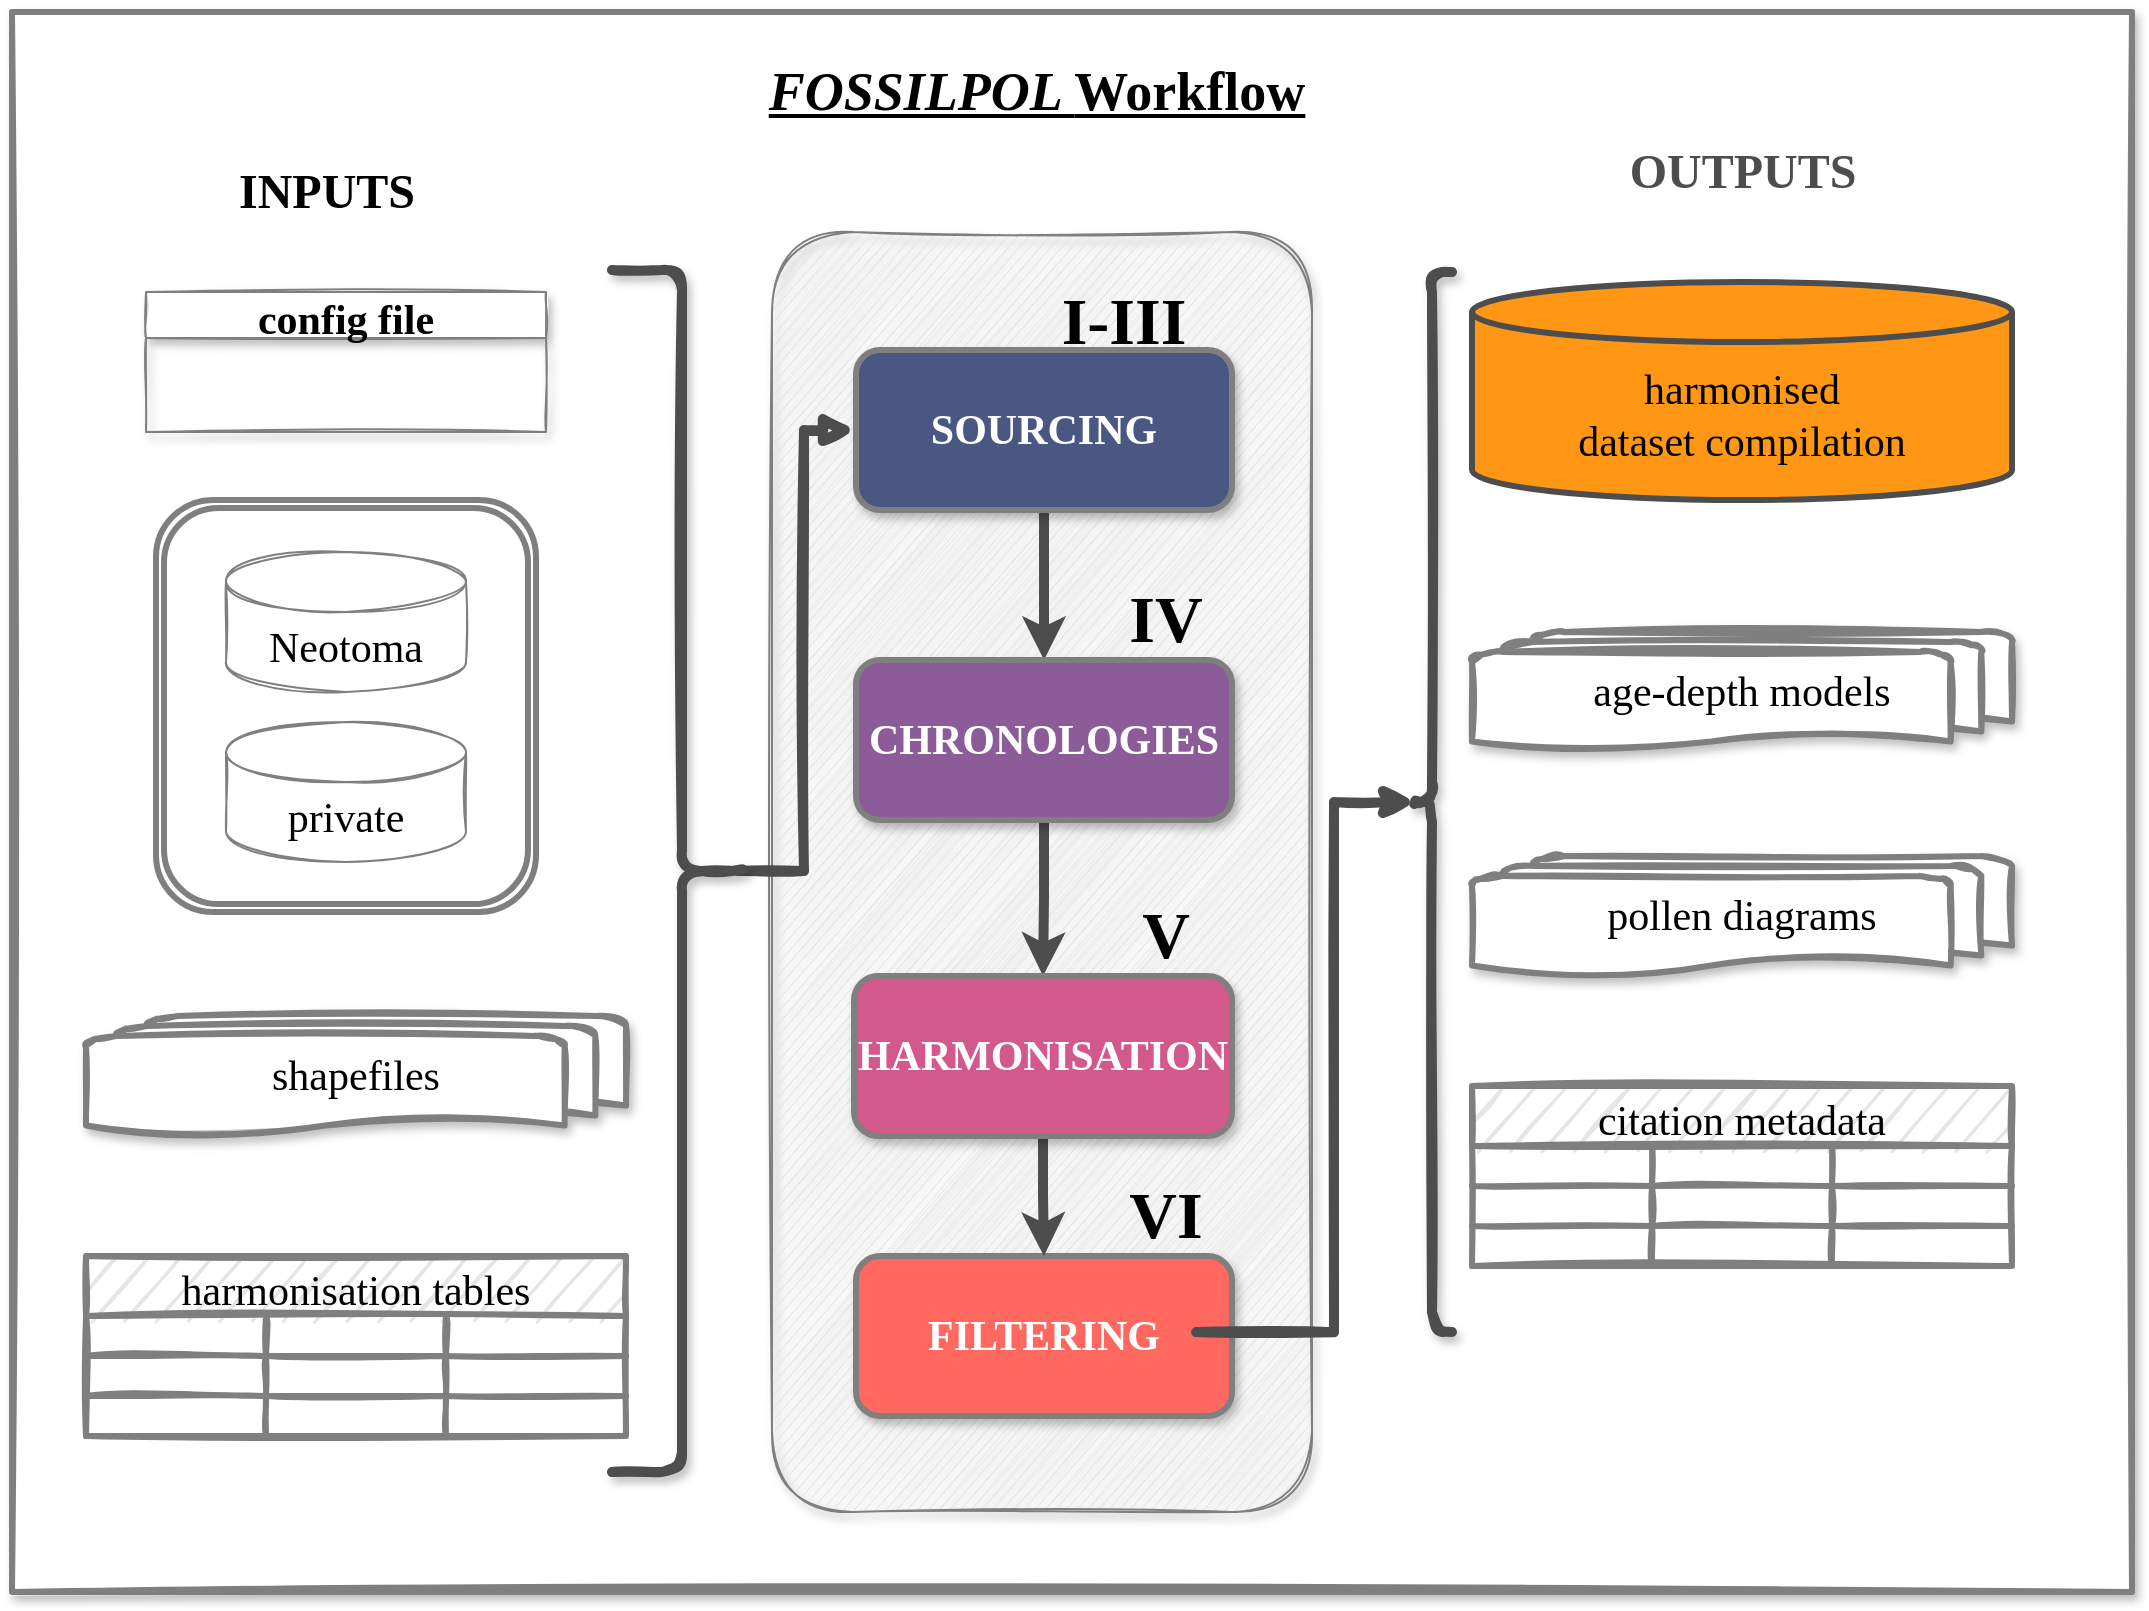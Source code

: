 <mxfile version="20.0.1" type="device"><diagram id="kgpKYQtTHZ0yAKxKKP6v" name="Page-1"><mxGraphModel dx="2272" dy="786" grid="1" gridSize="10" guides="1" tooltips="1" connect="1" arrows="1" fold="1" page="1" pageScale="1" pageWidth="850" pageHeight="1100" math="0" shadow="0"><root><mxCell id="0"/><mxCell id="1" parent="0"/><mxCell id="CtJfz06DcJMWu07OVbrL-68" value="" style="rounded=0;whiteSpace=wrap;html=1;shadow=1;sketch=1;fontFamily=Lucida Console;fontSize=21;strokeColor=#7F7F7F;strokeWidth=3;" parent="1" vertex="1"><mxGeometry x="-420" y="180" width="1060" height="790" as="geometry"/></mxCell><mxCell id="CtJfz06DcJMWu07OVbrL-84" value="" style="shape=ext;double=1;rounded=1;whiteSpace=wrap;html=1;shadow=0;sketch=0;fontFamily=Lucida Console;fontSize=21;strokeColor=#7f7f7f;strokeWidth=3;" parent="1" vertex="1"><mxGeometry x="-348" y="424" width="190" height="206" as="geometry"/></mxCell><mxCell id="CtJfz06DcJMWu07OVbrL-42" value="" style="rounded=1;whiteSpace=wrap;html=1;shadow=1;sketch=1;fontFamily=Lucida Console;fontSize=21;fillColor=#E5E5E5;fontColor=#333333;strokeColor=#7f7f7f;" parent="1" vertex="1"><mxGeometry x="-40" y="290" width="270" height="640" as="geometry"/></mxCell><mxCell id="CtJfz06DcJMWu07OVbrL-4" style="edgeStyle=orthogonalEdgeStyle;rounded=0;orthogonalLoop=1;jettySize=auto;html=1;exitX=0.5;exitY=1;exitDx=0;exitDy=0;entryX=0.5;entryY=0;entryDx=0;entryDy=0;strokeWidth=5;strokeColor=#4D4D4D;" parent="1" source="D8-KQS5gUGrc6W0yMjmw-4" target="D8-KQS5gUGrc6W0yMjmw-228" edge="1"><mxGeometry relative="1" as="geometry"/></mxCell><mxCell id="D8-KQS5gUGrc6W0yMjmw-4" value="SOURCING" style="rounded=1;whiteSpace=wrap;html=1;fontFamily=Lucida Console;fontSize=21;sketch=0;fillColor=#4A5783;strokeColor=#7F7F7F;fontColor=#FFFFFF;shadow=1;fontStyle=1;labelBorderColor=none;labelBackgroundColor=none;strokeWidth=3;" parent="1" vertex="1"><mxGeometry x="2" y="349" width="188" height="80" as="geometry"/></mxCell><mxCell id="D8-KQS5gUGrc6W0yMjmw-6" value="Neotoma" style="shape=cylinder3;whiteSpace=wrap;html=1;boundedLbl=1;backgroundOutline=1;size=15;rounded=0;glass=1;fontFamily=Lucida Console;fontSize=21;sketch=1;strokeColor=#7F7F7F;fontColor=#000000;" parent="1" vertex="1"><mxGeometry x="-313" y="450" width="120" height="70" as="geometry"/></mxCell><mxCell id="CtJfz06DcJMWu07OVbrL-5" style="edgeStyle=orthogonalEdgeStyle;rounded=0;orthogonalLoop=1;jettySize=auto;html=1;exitX=0.5;exitY=1;exitDx=0;exitDy=0;entryX=0.5;entryY=0;entryDx=0;entryDy=0;endSize=6;strokeWidth=5;strokeColor=#4D4D4D;" parent="1" source="D8-KQS5gUGrc6W0yMjmw-228" target="ljsbQq2XFhJ2r-xU6_tJ-36" edge="1"><mxGeometry relative="1" as="geometry"/></mxCell><mxCell id="D8-KQS5gUGrc6W0yMjmw-228" value="CHRONOLOGIES" style="rounded=1;whiteSpace=wrap;html=1;fontFamily=Lucida Console;fontSize=21;sketch=0;fillColor=#8C5C99;strokeColor=#7f7f7f;fontColor=#FFFFFF;shadow=1;fontStyle=1;strokeWidth=3;" parent="1" vertex="1"><mxGeometry x="2" y="504" width="188" height="80" as="geometry"/></mxCell><mxCell id="ljsbQq2XFhJ2r-xU6_tJ-159" value="FILTERING" style="rounded=1;whiteSpace=wrap;html=1;fontFamily=Lucida Console;fontSize=21;sketch=0;fillColor=#FF685F;strokeColor=#7f7f7f;fontColor=#FFFFFF;shadow=1;fontStyle=1;strokeWidth=3;" parent="1" vertex="1"><mxGeometry x="2" y="802" width="188" height="80" as="geometry"/></mxCell><mxCell id="ljsbQq2XFhJ2r-xU6_tJ-161" style="edgeStyle=orthogonalEdgeStyle;rounded=0;sketch=0;orthogonalLoop=1;jettySize=auto;html=1;exitX=0.5;exitY=1;exitDx=0;exitDy=0;entryX=0.5;entryY=0;entryDx=0;entryDy=0;fontFamily=Lucida Console;fontSize=15;" parent="1" edge="1"><mxGeometry relative="1" as="geometry"><mxPoint x="1688" y="1421" as="sourcePoint"/></mxGeometry></mxCell><mxCell id="ljsbQq2XFhJ2r-xU6_tJ-167" style="edgeStyle=orthogonalEdgeStyle;rounded=0;orthogonalLoop=1;jettySize=auto;html=1;exitX=0;exitY=0.5;exitDx=0;exitDy=0;exitPerimeter=0;entryX=0.5;entryY=0;entryDx=0;entryDy=0;fontFamily=Lucida Console;fontSize=100;" parent="1" edge="1"><mxGeometry relative="1" as="geometry"><mxPoint x="1688" y="1391" as="targetPoint"/></mxGeometry></mxCell><mxCell id="CtJfz06DcJMWu07OVbrL-6" style="edgeStyle=orthogonalEdgeStyle;rounded=0;orthogonalLoop=1;jettySize=auto;html=1;exitX=0.5;exitY=1;exitDx=0;exitDy=0;entryX=0.5;entryY=0;entryDx=0;entryDy=0;strokeWidth=5;strokeColor=#4D4D4D;" parent="1" source="ljsbQq2XFhJ2r-xU6_tJ-36" target="ljsbQq2XFhJ2r-xU6_tJ-159" edge="1"><mxGeometry relative="1" as="geometry"/></mxCell><mxCell id="ljsbQq2XFhJ2r-xU6_tJ-36" value="HARMONISATION" style="rounded=1;whiteSpace=wrap;html=1;fontFamily=Lucida Console;fontSize=21;sketch=0;fillColor=#D3588B;strokeColor=#7f7f7f;fontColor=#FFFFFF;shadow=1;fontStyle=1;strokeWidth=3;" parent="1" vertex="1"><mxGeometry x="1" y="662" width="189" height="80" as="geometry"/></mxCell><mxCell id="CtJfz06DcJMWu07OVbrL-1" value="private" style="shape=cylinder3;whiteSpace=wrap;html=1;boundedLbl=1;backgroundOutline=1;size=15;rounded=0;glass=1;fontFamily=Lucida Console;fontSize=21;sketch=1;strokeColor=#7f7f7f;fontColor=#000000;" parent="1" vertex="1"><mxGeometry x="-313" y="535" width="120" height="70" as="geometry"/></mxCell><mxCell id="CtJfz06DcJMWu07OVbrL-11" value="&lt;b style=&quot;font-size: 33px;&quot;&gt;&lt;font style=&quot;font-size: 33px;&quot;&gt;I-III&lt;/font&gt;&lt;/b&gt;" style="text;html=1;strokeColor=none;fillColor=none;align=center;verticalAlign=middle;whiteSpace=wrap;rounded=0;sketch=0;fontFamily=Lucida Console;fontSize=33;" parent="1" vertex="1"><mxGeometry x="70" y="260" width="132" height="150" as="geometry"/></mxCell><mxCell id="CtJfz06DcJMWu07OVbrL-12" value="&lt;b style=&quot;font-size: 33px;&quot;&gt;&lt;font style=&quot;font-size: 33px;&quot;&gt;IV&lt;/font&gt;&lt;/b&gt;" style="text;html=1;strokeColor=none;fillColor=none;align=center;verticalAlign=middle;whiteSpace=wrap;rounded=0;sketch=0;fontFamily=Lucida Console;fontSize=33;" parent="1" vertex="1"><mxGeometry x="112" y="409" width="90" height="150" as="geometry"/></mxCell><mxCell id="CtJfz06DcJMWu07OVbrL-13" value="&lt;b style=&quot;font-size: 33px;&quot;&gt;&lt;font style=&quot;font-size: 33px;&quot;&gt;V&lt;/font&gt;&lt;/b&gt;" style="text;html=1;strokeColor=none;fillColor=none;align=center;verticalAlign=middle;whiteSpace=wrap;rounded=0;sketch=0;fontFamily=Lucida Console;fontSize=33;" parent="1" vertex="1"><mxGeometry x="112" y="567" width="90" height="150" as="geometry"/></mxCell><mxCell id="CtJfz06DcJMWu07OVbrL-14" value="&lt;b style=&quot;font-size: 33px;&quot;&gt;&lt;font style=&quot;font-size: 33px;&quot;&gt;VI&lt;/font&gt;&lt;/b&gt;" style="text;html=1;strokeColor=none;fillColor=none;align=center;verticalAlign=middle;whiteSpace=wrap;rounded=0;sketch=0;fontFamily=Lucida Console;fontSize=33;" parent="1" vertex="1"><mxGeometry x="112" y="707" width="90" height="150" as="geometry"/></mxCell><mxCell id="CtJfz06DcJMWu07OVbrL-17" value="INPUTS" style="text;strokeColor=none;fillColor=none;html=1;fontSize=24;fontStyle=1;verticalAlign=middle;align=center;shadow=1;sketch=1;fontFamily=Lucida Console;fontColor=#000000;" parent="1" vertex="1"><mxGeometry x="-313" y="250" width="100" height="40" as="geometry"/></mxCell><mxCell id="CtJfz06DcJMWu07OVbrL-18" style="edgeStyle=orthogonalEdgeStyle;rounded=0;orthogonalLoop=1;jettySize=auto;html=1;exitX=0.5;exitY=1;exitDx=0;exitDy=0;fontFamily=Lucida Console;fontSize=16;" parent="1" edge="1"><mxGeometry relative="1" as="geometry"><mxPoint x="-243" y="880.33" as="sourcePoint"/><mxPoint x="-243" y="880.33" as="targetPoint"/></mxGeometry></mxCell><mxCell id="CtJfz06DcJMWu07OVbrL-35" value="shapefiles" style="strokeWidth=3;html=1;shape=mxgraph.flowchart.multi-document;whiteSpace=wrap;shadow=1;sketch=1;fontFamily=Lucida Console;fontSize=21;fontColor=#000000;strokeColor=#7f7f7f;" parent="1" vertex="1"><mxGeometry x="-383" y="682" width="270" height="60" as="geometry"/></mxCell><mxCell id="CtJfz06DcJMWu07OVbrL-43" value="OUTPUTS" style="text;strokeColor=none;fillColor=none;html=1;fontSize=24;fontStyle=1;verticalAlign=middle;align=center;shadow=1;sketch=1;fontFamily=Lucida Console;fontColor=#4d4d4d;" parent="1" vertex="1"><mxGeometry x="395" y="240" width="100" height="40" as="geometry"/></mxCell><mxCell id="CtJfz06DcJMWu07OVbrL-45" value="harmonised &lt;br&gt;dataset compilation" style="shape=cylinder3;whiteSpace=wrap;html=1;boundedLbl=1;backgroundOutline=1;size=15;rounded=0;glass=1;fontFamily=Lucida Console;fontSize=21;sketch=0;strokeColor=#4D4D4D;strokeWidth=3;fillColor=#FF9715;" parent="1" vertex="1"><mxGeometry x="310" y="315" width="270" height="109" as="geometry"/></mxCell><mxCell id="CtJfz06DcJMWu07OVbrL-46" value="pollen diagrams" style="strokeWidth=3;html=1;shape=mxgraph.flowchart.multi-document;whiteSpace=wrap;shadow=1;sketch=1;fontFamily=Lucida Console;fontSize=21;strokeColor=#7f7f7f;" parent="1" vertex="1"><mxGeometry x="310" y="602" width="270" height="60" as="geometry"/></mxCell><mxCell id="CtJfz06DcJMWu07OVbrL-47" value="age-depth models" style="strokeWidth=3;html=1;shape=mxgraph.flowchart.multi-document;whiteSpace=wrap;shadow=1;sketch=1;fontFamily=Lucida Console;fontSize=21;strokeColor=#7f7f7f;" parent="1" vertex="1"><mxGeometry x="310" y="490" width="270" height="60" as="geometry"/></mxCell><mxCell id="CtJfz06DcJMWu07OVbrL-52" value="citation metadata" style="shape=table;startSize=30;container=1;collapsible=0;childLayout=tableLayout;fontStyle=0;align=center;pointerEvents=1;sketch=1;fontFamily=Lucida Console;fontSize=21;fillColor=#e5e5e5;strokeColor=#7f7f7f;strokeWidth=3;" parent="1" vertex="1"><mxGeometry x="310" y="717" width="270" height="90" as="geometry"/></mxCell><mxCell id="CtJfz06DcJMWu07OVbrL-53" value="" style="shape=partialRectangle;html=1;whiteSpace=wrap;collapsible=0;dropTarget=0;pointerEvents=0;fillColor=none;top=0;left=0;bottom=0;right=0;points=[[0,0.5],[1,0.5]];portConstraint=eastwest;sketch=0;fontFamily=Lucida Console;fontSize=20;" parent="CtJfz06DcJMWu07OVbrL-52" vertex="1"><mxGeometry y="30" width="270" height="20" as="geometry"/></mxCell><mxCell id="CtJfz06DcJMWu07OVbrL-54" value="" style="shape=partialRectangle;html=1;whiteSpace=wrap;connectable=0;fillColor=none;top=0;left=0;bottom=0;right=0;overflow=hidden;pointerEvents=1;sketch=0;fontFamily=Lucida Console;fontSize=20;" parent="CtJfz06DcJMWu07OVbrL-53" vertex="1"><mxGeometry width="90" height="20" as="geometry"><mxRectangle width="90" height="20" as="alternateBounds"/></mxGeometry></mxCell><mxCell id="CtJfz06DcJMWu07OVbrL-55" value="" style="shape=partialRectangle;html=1;whiteSpace=wrap;connectable=0;fillColor=none;top=0;left=0;bottom=0;right=0;overflow=hidden;pointerEvents=1;sketch=0;fontFamily=Lucida Console;fontSize=20;" parent="CtJfz06DcJMWu07OVbrL-53" vertex="1"><mxGeometry x="90" width="90" height="20" as="geometry"><mxRectangle width="90" height="20" as="alternateBounds"/></mxGeometry></mxCell><mxCell id="CtJfz06DcJMWu07OVbrL-56" value="" style="shape=partialRectangle;html=1;whiteSpace=wrap;connectable=0;fillColor=none;top=0;left=0;bottom=0;right=0;overflow=hidden;pointerEvents=1;sketch=0;fontFamily=Lucida Console;fontSize=20;" parent="CtJfz06DcJMWu07OVbrL-53" vertex="1"><mxGeometry x="180" width="90" height="20" as="geometry"><mxRectangle width="90" height="20" as="alternateBounds"/></mxGeometry></mxCell><mxCell id="CtJfz06DcJMWu07OVbrL-57" value="" style="shape=partialRectangle;html=1;whiteSpace=wrap;collapsible=0;dropTarget=0;pointerEvents=0;fillColor=none;top=0;left=0;bottom=0;right=0;points=[[0,0.5],[1,0.5]];portConstraint=eastwest;sketch=0;fontFamily=Lucida Console;fontSize=20;" parent="CtJfz06DcJMWu07OVbrL-52" vertex="1"><mxGeometry y="50" width="270" height="20" as="geometry"/></mxCell><mxCell id="CtJfz06DcJMWu07OVbrL-58" value="" style="shape=partialRectangle;html=1;whiteSpace=wrap;connectable=0;fillColor=none;top=0;left=0;bottom=0;right=0;overflow=hidden;pointerEvents=1;sketch=0;fontFamily=Lucida Console;fontSize=20;" parent="CtJfz06DcJMWu07OVbrL-57" vertex="1"><mxGeometry width="90" height="20" as="geometry"><mxRectangle width="90" height="20" as="alternateBounds"/></mxGeometry></mxCell><mxCell id="CtJfz06DcJMWu07OVbrL-59" value="" style="shape=partialRectangle;html=1;whiteSpace=wrap;connectable=0;fillColor=none;top=0;left=0;bottom=0;right=0;overflow=hidden;pointerEvents=1;sketch=0;fontFamily=Lucida Console;fontSize=20;" parent="CtJfz06DcJMWu07OVbrL-57" vertex="1"><mxGeometry x="90" width="90" height="20" as="geometry"><mxRectangle width="90" height="20" as="alternateBounds"/></mxGeometry></mxCell><mxCell id="CtJfz06DcJMWu07OVbrL-60" value="" style="shape=partialRectangle;html=1;whiteSpace=wrap;connectable=0;fillColor=none;top=0;left=0;bottom=0;right=0;overflow=hidden;pointerEvents=1;sketch=0;fontFamily=Lucida Console;fontSize=20;" parent="CtJfz06DcJMWu07OVbrL-57" vertex="1"><mxGeometry x="180" width="90" height="20" as="geometry"><mxRectangle width="90" height="20" as="alternateBounds"/></mxGeometry></mxCell><mxCell id="CtJfz06DcJMWu07OVbrL-61" value="" style="shape=partialRectangle;html=1;whiteSpace=wrap;collapsible=0;dropTarget=0;pointerEvents=0;fillColor=none;top=0;left=0;bottom=0;right=0;points=[[0,0.5],[1,0.5]];portConstraint=eastwest;sketch=0;fontFamily=Lucida Console;fontSize=20;" parent="CtJfz06DcJMWu07OVbrL-52" vertex="1"><mxGeometry y="70" width="270" height="20" as="geometry"/></mxCell><mxCell id="CtJfz06DcJMWu07OVbrL-62" value="" style="shape=partialRectangle;html=1;whiteSpace=wrap;connectable=0;fillColor=none;top=0;left=0;bottom=0;right=0;overflow=hidden;pointerEvents=1;sketch=0;fontFamily=Lucida Console;fontSize=20;" parent="CtJfz06DcJMWu07OVbrL-61" vertex="1"><mxGeometry width="90" height="20" as="geometry"><mxRectangle width="90" height="20" as="alternateBounds"/></mxGeometry></mxCell><mxCell id="CtJfz06DcJMWu07OVbrL-63" value="" style="shape=partialRectangle;html=1;whiteSpace=wrap;connectable=0;fillColor=none;top=0;left=0;bottom=0;right=0;overflow=hidden;pointerEvents=1;sketch=0;fontFamily=Lucida Console;fontSize=20;" parent="CtJfz06DcJMWu07OVbrL-61" vertex="1"><mxGeometry x="90" width="90" height="20" as="geometry"><mxRectangle width="90" height="20" as="alternateBounds"/></mxGeometry></mxCell><mxCell id="CtJfz06DcJMWu07OVbrL-64" value="" style="shape=partialRectangle;html=1;whiteSpace=wrap;connectable=0;fillColor=none;top=0;left=0;bottom=0;right=0;overflow=hidden;pointerEvents=1;sketch=0;fontFamily=Lucida Console;fontSize=20;" parent="CtJfz06DcJMWu07OVbrL-61" vertex="1"><mxGeometry x="180" width="90" height="20" as="geometry"><mxRectangle width="90" height="20" as="alternateBounds"/></mxGeometry></mxCell><mxCell id="CtJfz06DcJMWu07OVbrL-67" style="edgeStyle=orthogonalEdgeStyle;rounded=0;sketch=1;orthogonalLoop=1;jettySize=auto;html=1;exitX=0.1;exitY=0.5;exitDx=0;exitDy=0;exitPerimeter=0;fontFamily=Lucida Console;fontSize=21;entryX=0.667;entryY=0.887;entryDx=0;entryDy=0;entryPerimeter=0;endArrow=none;endFill=0;startArrow=classic;startFill=1;strokeColor=#4D4D4D;strokeWidth=5;" parent="1" source="CtJfz06DcJMWu07OVbrL-66" target="CtJfz06DcJMWu07OVbrL-14" edge="1"><mxGeometry relative="1" as="geometry"><mxPoint x="250" y="590" as="targetPoint"/></mxGeometry></mxCell><mxCell id="CtJfz06DcJMWu07OVbrL-66" value="" style="shape=curlyBracket;whiteSpace=wrap;html=1;rounded=1;shadow=1;sketch=1;fontFamily=Lucida Console;fontSize=21;strokeColor=#4D4D4D;strokeWidth=5;" parent="1" vertex="1"><mxGeometry x="280" y="310" width="20" height="530" as="geometry"/></mxCell><mxCell id="CtJfz06DcJMWu07OVbrL-69" value="harmonisation tables" style="shape=table;startSize=30;container=1;collapsible=0;childLayout=tableLayout;fontStyle=0;align=center;pointerEvents=1;sketch=1;fontFamily=Lucida Console;fontSize=21;fillColor=#e5e5e5;strokeColor=#7f7f7f;fontColor=#000000;strokeWidth=3;" parent="1" vertex="1"><mxGeometry x="-383" y="802" width="270" height="90" as="geometry"/></mxCell><mxCell id="CtJfz06DcJMWu07OVbrL-70" value="" style="shape=partialRectangle;html=1;whiteSpace=wrap;collapsible=0;dropTarget=0;pointerEvents=0;fillColor=none;top=0;left=0;bottom=0;right=0;points=[[0,0.5],[1,0.5]];portConstraint=eastwest;sketch=0;fontFamily=Lucida Console;fontSize=20;" parent="CtJfz06DcJMWu07OVbrL-69" vertex="1"><mxGeometry y="30" width="270" height="20" as="geometry"/></mxCell><mxCell id="CtJfz06DcJMWu07OVbrL-71" value="" style="shape=partialRectangle;html=1;whiteSpace=wrap;connectable=0;fillColor=none;top=0;left=0;bottom=0;right=0;overflow=hidden;pointerEvents=1;sketch=0;fontFamily=Lucida Console;fontSize=20;" parent="CtJfz06DcJMWu07OVbrL-70" vertex="1"><mxGeometry width="90" height="20" as="geometry"><mxRectangle width="90" height="20" as="alternateBounds"/></mxGeometry></mxCell><mxCell id="CtJfz06DcJMWu07OVbrL-72" value="" style="shape=partialRectangle;html=1;whiteSpace=wrap;connectable=0;fillColor=none;top=0;left=0;bottom=0;right=0;overflow=hidden;pointerEvents=1;sketch=0;fontFamily=Lucida Console;fontSize=20;" parent="CtJfz06DcJMWu07OVbrL-70" vertex="1"><mxGeometry x="90" width="90" height="20" as="geometry"><mxRectangle width="90" height="20" as="alternateBounds"/></mxGeometry></mxCell><mxCell id="CtJfz06DcJMWu07OVbrL-73" value="" style="shape=partialRectangle;html=1;whiteSpace=wrap;connectable=0;fillColor=none;top=0;left=0;bottom=0;right=0;overflow=hidden;pointerEvents=1;sketch=0;fontFamily=Lucida Console;fontSize=20;" parent="CtJfz06DcJMWu07OVbrL-70" vertex="1"><mxGeometry x="180" width="90" height="20" as="geometry"><mxRectangle width="90" height="20" as="alternateBounds"/></mxGeometry></mxCell><mxCell id="CtJfz06DcJMWu07OVbrL-74" value="" style="shape=partialRectangle;html=1;whiteSpace=wrap;collapsible=0;dropTarget=0;pointerEvents=0;fillColor=none;top=0;left=0;bottom=0;right=0;points=[[0,0.5],[1,0.5]];portConstraint=eastwest;sketch=0;fontFamily=Lucida Console;fontSize=20;" parent="CtJfz06DcJMWu07OVbrL-69" vertex="1"><mxGeometry y="50" width="270" height="20" as="geometry"/></mxCell><mxCell id="CtJfz06DcJMWu07OVbrL-75" value="" style="shape=partialRectangle;html=1;whiteSpace=wrap;connectable=0;fillColor=none;top=0;left=0;bottom=0;right=0;overflow=hidden;pointerEvents=1;sketch=0;fontFamily=Lucida Console;fontSize=20;" parent="CtJfz06DcJMWu07OVbrL-74" vertex="1"><mxGeometry width="90" height="20" as="geometry"><mxRectangle width="90" height="20" as="alternateBounds"/></mxGeometry></mxCell><mxCell id="CtJfz06DcJMWu07OVbrL-76" value="" style="shape=partialRectangle;html=1;whiteSpace=wrap;connectable=0;fillColor=none;top=0;left=0;bottom=0;right=0;overflow=hidden;pointerEvents=1;sketch=0;fontFamily=Lucida Console;fontSize=20;" parent="CtJfz06DcJMWu07OVbrL-74" vertex="1"><mxGeometry x="90" width="90" height="20" as="geometry"><mxRectangle width="90" height="20" as="alternateBounds"/></mxGeometry></mxCell><mxCell id="CtJfz06DcJMWu07OVbrL-77" value="" style="shape=partialRectangle;html=1;whiteSpace=wrap;connectable=0;fillColor=none;top=0;left=0;bottom=0;right=0;overflow=hidden;pointerEvents=1;sketch=0;fontFamily=Lucida Console;fontSize=20;" parent="CtJfz06DcJMWu07OVbrL-74" vertex="1"><mxGeometry x="180" width="90" height="20" as="geometry"><mxRectangle width="90" height="20" as="alternateBounds"/></mxGeometry></mxCell><mxCell id="CtJfz06DcJMWu07OVbrL-78" value="" style="shape=partialRectangle;html=1;whiteSpace=wrap;collapsible=0;dropTarget=0;pointerEvents=0;fillColor=none;top=0;left=0;bottom=0;right=0;points=[[0,0.5],[1,0.5]];portConstraint=eastwest;sketch=0;fontFamily=Lucida Console;fontSize=20;" parent="CtJfz06DcJMWu07OVbrL-69" vertex="1"><mxGeometry y="70" width="270" height="20" as="geometry"/></mxCell><mxCell id="CtJfz06DcJMWu07OVbrL-79" value="" style="shape=partialRectangle;html=1;whiteSpace=wrap;connectable=0;fillColor=none;top=0;left=0;bottom=0;right=0;overflow=hidden;pointerEvents=1;sketch=0;fontFamily=Lucida Console;fontSize=20;" parent="CtJfz06DcJMWu07OVbrL-78" vertex="1"><mxGeometry width="90" height="20" as="geometry"><mxRectangle width="90" height="20" as="alternateBounds"/></mxGeometry></mxCell><mxCell id="CtJfz06DcJMWu07OVbrL-80" value="" style="shape=partialRectangle;html=1;whiteSpace=wrap;connectable=0;fillColor=none;top=0;left=0;bottom=0;right=0;overflow=hidden;pointerEvents=1;sketch=0;fontFamily=Lucida Console;fontSize=20;" parent="CtJfz06DcJMWu07OVbrL-78" vertex="1"><mxGeometry x="90" width="90" height="20" as="geometry"><mxRectangle width="90" height="20" as="alternateBounds"/></mxGeometry></mxCell><mxCell id="CtJfz06DcJMWu07OVbrL-81" value="" style="shape=partialRectangle;html=1;whiteSpace=wrap;connectable=0;fillColor=none;top=0;left=0;bottom=0;right=0;overflow=hidden;pointerEvents=1;sketch=0;fontFamily=Lucida Console;fontSize=20;" parent="CtJfz06DcJMWu07OVbrL-78" vertex="1"><mxGeometry x="180" width="90" height="20" as="geometry"><mxRectangle width="90" height="20" as="alternateBounds"/></mxGeometry></mxCell><mxCell id="CtJfz06DcJMWu07OVbrL-82" value="config file" style="swimlane;shadow=1;sketch=1;fontFamily=Lucida Console;fontSize=21;fontColor=#000000;strokeColor=#7f7f7f;" parent="1" vertex="1"><mxGeometry x="-353" y="320" width="200" height="70" as="geometry"/></mxCell><mxCell id="CtJfz06DcJMWu07OVbrL-87" style="edgeStyle=orthogonalEdgeStyle;rounded=0;sketch=1;orthogonalLoop=1;jettySize=auto;html=1;exitX=0.1;exitY=0.5;exitDx=0;exitDy=0;exitPerimeter=0;entryX=0;entryY=0.5;entryDx=0;entryDy=0;fontFamily=Lucida Console;fontSize=21;startArrow=none;startFill=0;endArrow=block;endFill=1;strokeColor=#4d4d4d;strokeWidth=5;" parent="1" source="CtJfz06DcJMWu07OVbrL-83" target="D8-KQS5gUGrc6W0yMjmw-4" edge="1"><mxGeometry relative="1" as="geometry"/></mxCell><mxCell id="CtJfz06DcJMWu07OVbrL-83" value="" style="shape=curlyBracket;whiteSpace=wrap;html=1;rounded=1;flipH=1;shadow=1;sketch=1;fontFamily=Lucida Console;fontSize=21;size=0.5;strokeColor=#4d4d4d;strokeWidth=5;" parent="1" vertex="1"><mxGeometry x="-120" y="309" width="70" height="601" as="geometry"/></mxCell><mxCell id="67rwmR_nmNs8ms3q8Gyh-1" value="&lt;i style=&quot;font-size: 27px;&quot;&gt;FOSSILPOL &lt;/i&gt;Workflow" style="text;strokeColor=none;fillColor=none;html=1;fontSize=27;fontStyle=5;verticalAlign=middle;align=center;shadow=1;sketch=1;fontFamily=Lucida Console;fontColor=#000000;" parent="1" vertex="1"><mxGeometry x="42" y="200" width="100" height="40" as="geometry"/></mxCell></root></mxGraphModel></diagram></mxfile>